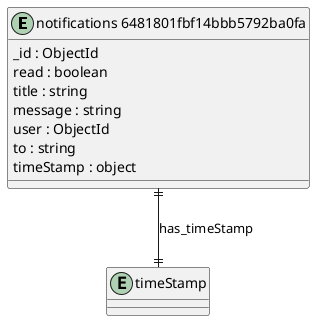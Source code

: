 @startuml notifications_6481801fbf14bbb5792ba0fa_Diagram

entity "notifications 6481801fbf14bbb5792ba0fa" as notifications_6481801fbf14bbb5792ba0fa {
  _id : ObjectId
  read : boolean
  title : string
  message : string
  user : ObjectId
  to : string
  timeStamp : object
}

entity "timeStamp" as timeStamp {
}

' // Relationships
notifications_6481801fbf14bbb5792ba0fa ||--|| timeStamp : has_timeStamp
@enduml